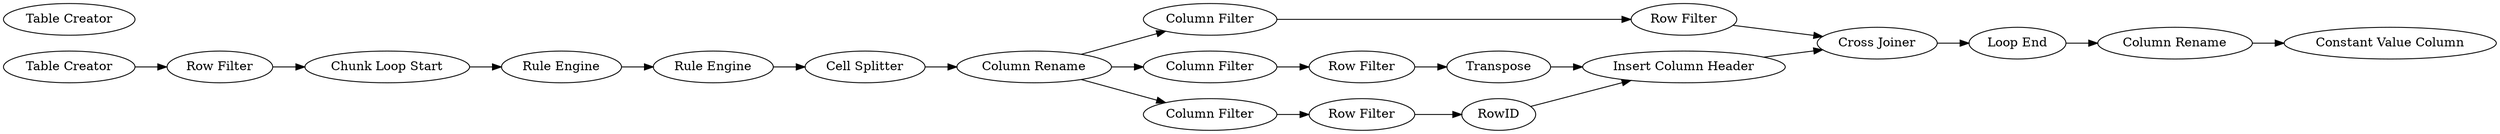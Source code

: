 digraph {
	3 [label="Table Creator"]
	4 [label="Table Creator"]
	5 [label="Cell Splitter"]
	8 [label="Column Rename"]
	9 [label="Row Filter"]
	10 [label="Chunk Loop Start"]
	11 [label="Column Filter"]
	12 [label="Column Filter"]
	15 [label=Transpose]
	17 [label="Row Filter"]
	18 [label="Column Filter"]
	19 [label=RowID]
	21 [label="Insert Column Header"]
	22 [label="Cross Joiner"]
	23 [label="Rule Engine"]
	24 [label="Row Filter"]
	25 [label="Loop End"]
	26 [label="Rule Engine"]
	27 [label="Row Filter"]
	28 [label="Column Rename"]
	29 [label="Constant Value Column"]
	3 -> 9
	5 -> 8
	8 -> 11
	8 -> 12
	8 -> 18
	9 -> 10
	10 -> 23
	11 -> 17
	12 -> 24
	15 -> 21
	17 -> 22
	18 -> 27
	19 -> 21
	21 -> 22
	22 -> 25
	23 -> 26
	24 -> 15
	25 -> 28
	26 -> 5
	27 -> 19
	28 -> 29
	rankdir=LR
}
